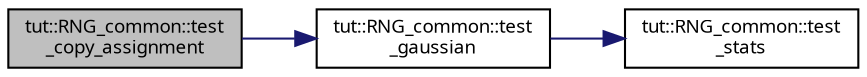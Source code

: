 digraph "tut::RNG_common::test_copy_assignment"
{
 // INTERACTIVE_SVG=YES
  bgcolor="transparent";
  edge [fontname="sans-serif",fontsize="9",labelfontname="sans-serif",labelfontsize="9"];
  node [fontname="sans-serif",fontsize="9",shape=record];
  rankdir="LR";
  Node1 [label="tut::RNG_common::test\l_copy_assignment",height=0.2,width=0.4,color="black", fillcolor="grey75", style="filled", fontcolor="black"];
  Node1 -> Node2 [color="midnightblue",fontsize="9",style="solid",fontname="sans-serif"];
  Node2 [label="tut::RNG_common::test\l_gaussian",height=0.2,width=0.4,color="black",URL="$structtut_1_1_r_n_g__common.html#adfbc43e958409e1505a26f1e87b1d76c"];
  Node2 -> Node3 [color="midnightblue",fontsize="9",style="solid",fontname="sans-serif"];
  Node3 [label="tut::RNG_common::test\l_stats",height=0.2,width=0.4,color="black",URL="$structtut_1_1_r_n_g__common.html#a5026b698fa383282fd7a80015aec5ed6"];
}
